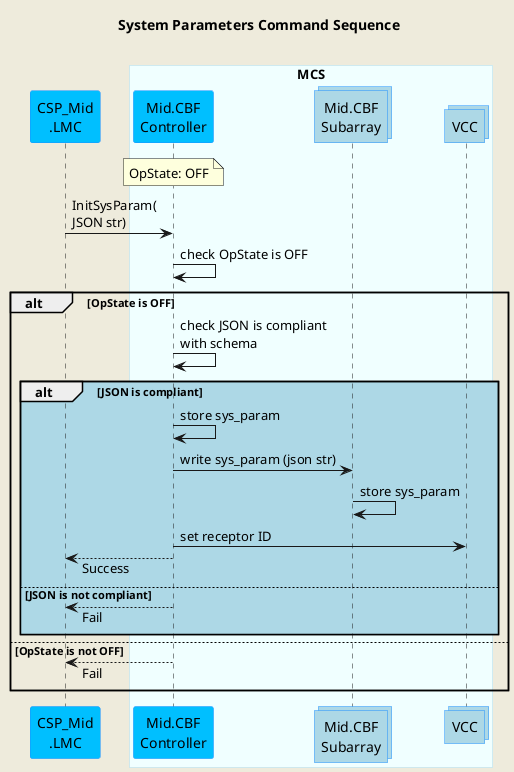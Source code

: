 @startuml
'https://plantuml.com/sequence-diagram
skinparam backgroundColor #EEEBDC
skinparam sequence {
ParticipantBorderColor DodgerBlue
ParticipantBackgroundColor DeepSkyBlue
ActorBorderColor DarkGreen
ActorBackgroundColor Green
BoxBorderColor LightBlue
BoxBackgroundColor #F0FFFF
}
skinparam collections {
  BackGroundColor LightBlue
  BorderColor DodgerBlue
}
skinparam responseMessageBelowArrow true

title System Parameters Command Sequence\n

participant "CSP_Mid\n.LMC" as lmc

box "MCS"
participant "Mid.CBF\nController" as control
collections "Mid.CBF\nSubarray" as subarray
collections "VCC" as vcc
end box

note over control                 : OpState: OFF
lmc          -> control           : InitSysParam(\nJSON str)
control      -> control           : check OpState is OFF

alt OpState is OFF
control      -> control           : check JSON is compliant \nwith schema

alt #LightBlue JSON is compliant
control      -> control           : store sys_param
control      -> subarray          : write sys_param (json str)
subarray     -> subarray          : store sys_param
control      -> vcc               : set receptor ID
lmc         <-- control           : Success
else JSON is not compliant
lmc         <-- control           : Fail
end

else OpState is not OFF
lmc         <-- control           : Fail
end
@enduml